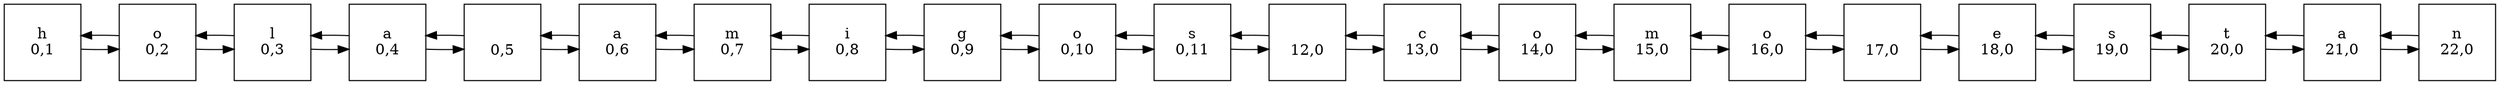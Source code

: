 digraph G{
rankdir =LR
;node[shape=box, width=1, height=1];
"h
0,1"->"o
0,2"
"o
0,2"->"h
0,1"
"o
0,2"->"l
0,3"
"l
0,3"->"o
0,2"
"l
0,3"->"a
0,4"
"a
0,4"->"l
0,3"
"a
0,4"->"
0,5"
"
0,5"->"a
0,4"
"
0,5"->"a
0,6"
"a
0,6"->"
0,5"
"a
0,6"->"m
0,7"
"m
0,7"->"a
0,6"
"m
0,7"->"i
0,8"
"i
0,8"->"m
0,7"
"i
0,8"->"g
0,9"
"g
0,9"->"i
0,8"
"g
0,9"->"o
0,10"
"o
0,10"->"g
0,9"
"o
0,10"->"s
0,11"
"s
0,11"->"o
0,10"
"s
0,11"->"
12,0"
"
12,0"->"s
0,11"
"
12,0"->"c
13,0"
"c
13,0"->"
12,0"
"c
13,0"->"o
14,0"
"o
14,0"->"c
13,0"
"o
14,0"->"m
15,0"
"m
15,0"->"o
14,0"
"m
15,0"->"o
16,0"
"o
16,0"->"m
15,0"
"o
16,0"->"
17,0"
"
17,0"->"o
16,0"
"
17,0"->"e
18,0"
"e
18,0"->"
17,0"
"e
18,0"->"s
19,0"
"s
19,0"->"e
18,0"
"s
19,0"->"t
20,0"
"t
20,0"->"s
19,0"
"t
20,0"->"a
21,0"
"a
21,0"->"t
20,0"
"a
21,0"->"n
22,0"
"n
22,0"->"a
21,0"
}